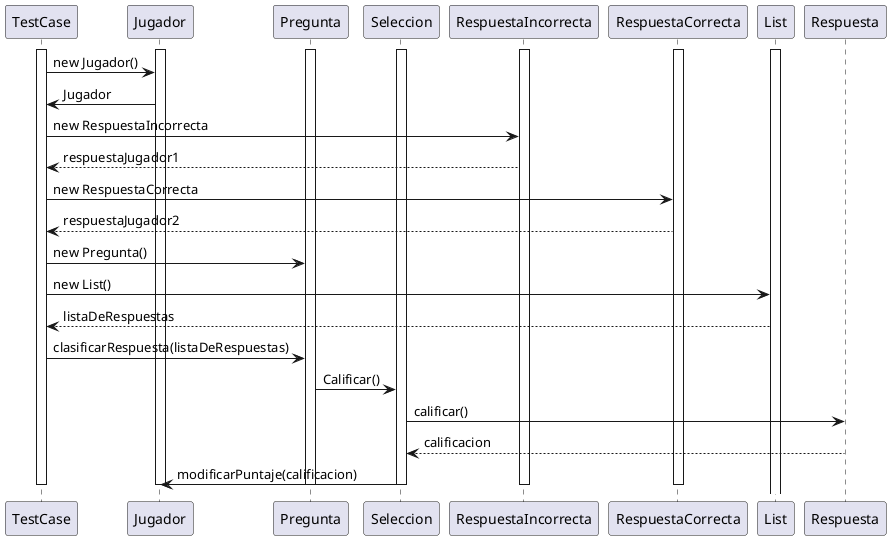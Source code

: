 @startuml
activate TestCase
activate Jugador
activate Pregunta
activate Seleccion
activate RespuestaIncorrecta
activate RespuestaCorrecta
activate List

TestCase -> Jugador: new Jugador()
Jugador -> TestCase:  Jugador
TestCase -> RespuestaIncorrecta: new RespuestaIncorrecta
RespuestaIncorrecta --> TestCase: respuestaJugador1
TestCase -> RespuestaCorrecta: new RespuestaCorrecta
RespuestaCorrecta --> TestCase: respuestaJugador2
TestCase ->Pregunta: new Pregunta()
TestCase -> List : new List()
List --> TestCase: listaDeRespuestas
TestCase -> Pregunta: clasificarRespuesta(listaDeRespuestas)
Pregunta -> Seleccion: Calificar()
Seleccion->Respuesta : calificar()
Respuesta --> Seleccion: calificacion
Seleccion ->  Jugador : modificarPuntaje(calificacion)






deactivate TestCase
deactivate Jugador
deactivate Seleccion
deactivate Pregunta
deactivate RespuestaIncorrecta
deactivate RespuestaCorrecta
@enduml